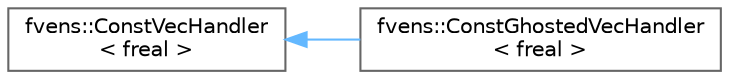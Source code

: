 digraph "Graphical Class Hierarchy"
{
 // LATEX_PDF_SIZE
  bgcolor="transparent";
  edge [fontname=Helvetica,fontsize=10,labelfontname=Helvetica,labelfontsize=10];
  node [fontname=Helvetica,fontsize=10,shape=box,height=0.2,width=0.4];
  rankdir="LR";
  Node0 [id="Node000000",label="fvens::ConstVecHandler\l\< freal \>",height=0.2,width=0.4,color="grey40", fillcolor="white", style="filled",URL="$classfvens_1_1ConstVecHandler.html",tooltip=" "];
  Node0 -> Node1 [id="edge1_Node000000_Node000001",dir="back",color="steelblue1",style="solid",tooltip=" "];
  Node1 [id="Node000001",label="fvens::ConstGhostedVecHandler\l\< freal \>",height=0.2,width=0.4,color="grey40", fillcolor="white", style="filled",URL="$classfvens_1_1ConstGhostedVecHandler.html",tooltip=" "];
}
